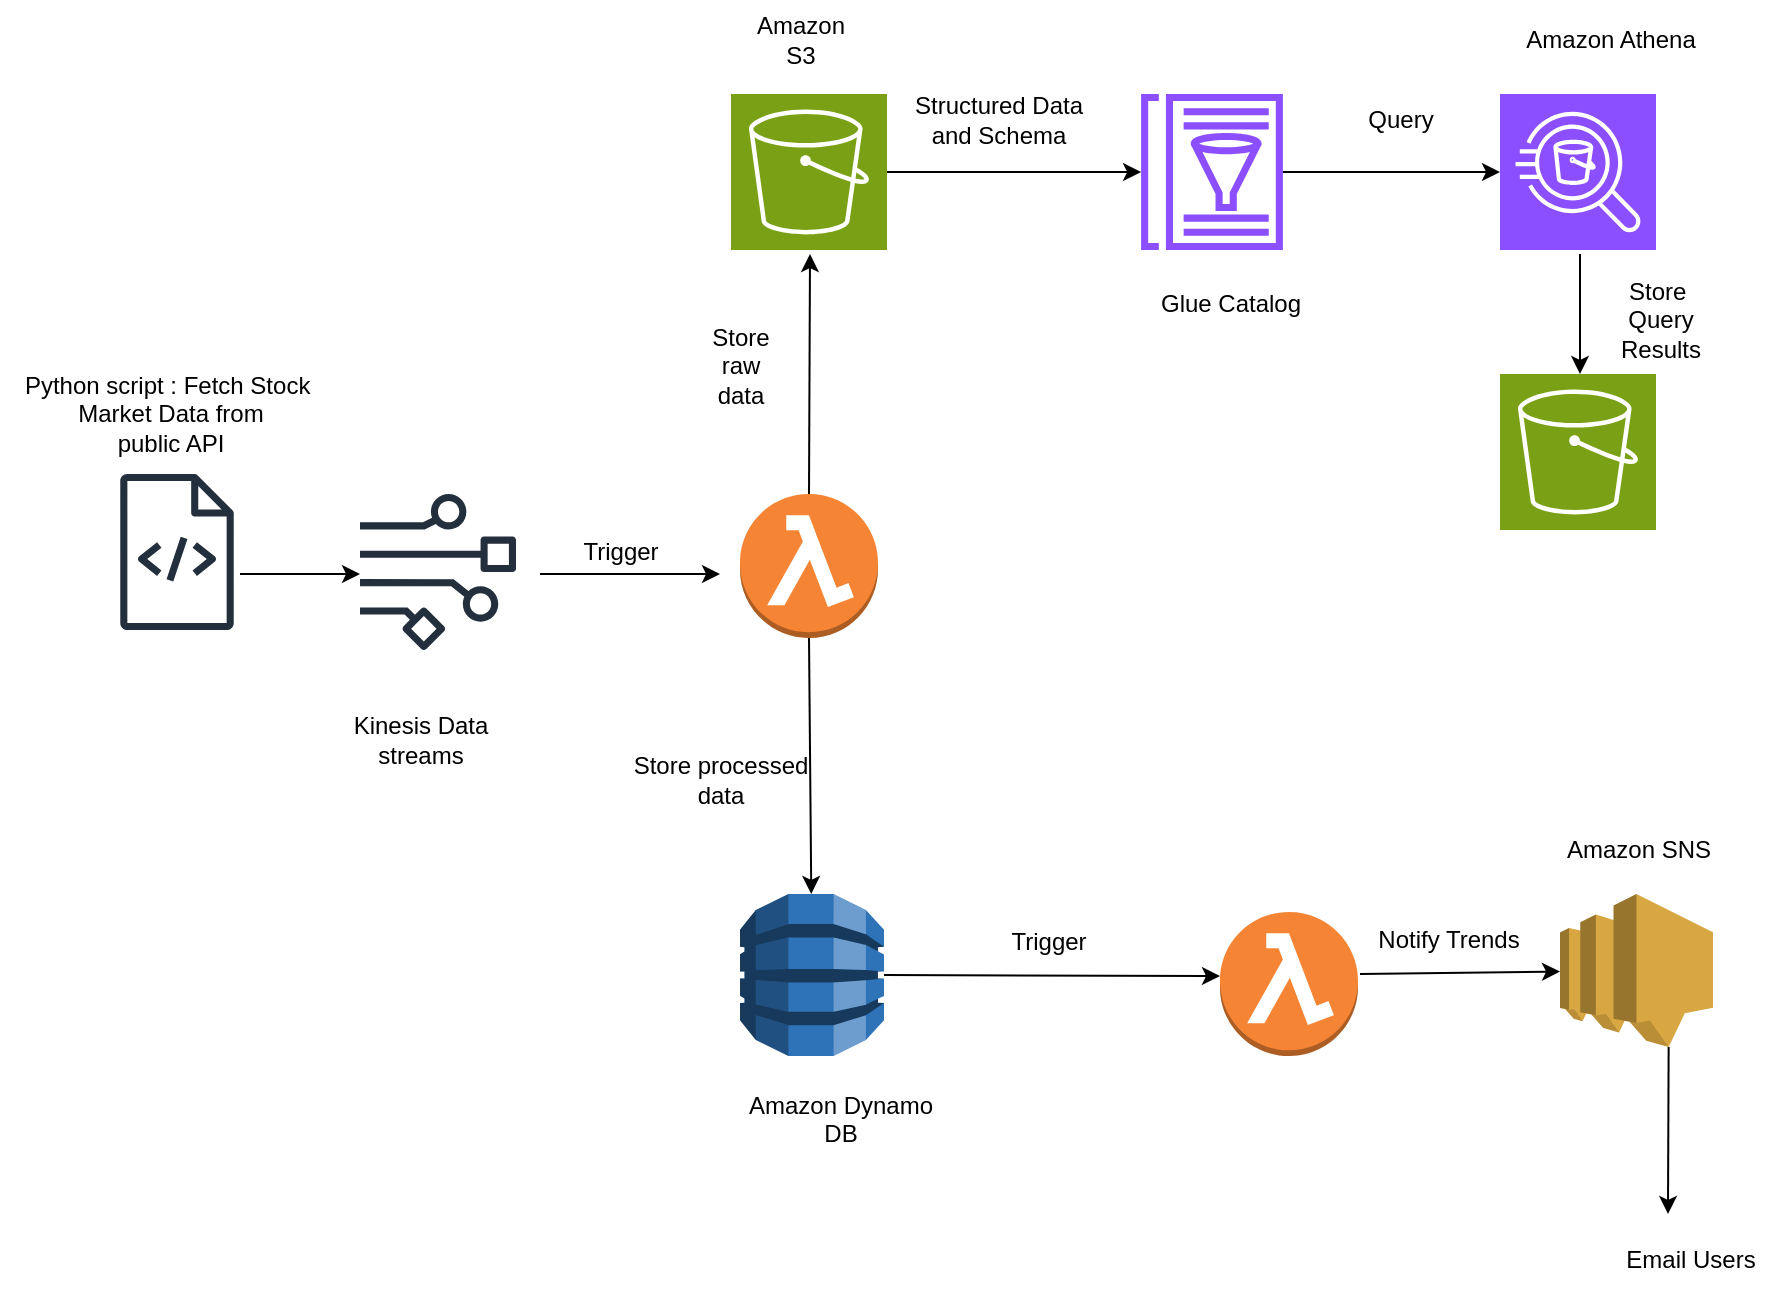 <mxfile version="28.0.7">
  <diagram name="Page-1" id="MoTrmH99GBH4SErnuDGu">
    <mxGraphModel dx="2084" dy="824" grid="1" gridSize="10" guides="1" tooltips="1" connect="1" arrows="1" fold="1" page="1" pageScale="1" pageWidth="850" pageHeight="1100" math="0" shadow="0">
      <root>
        <mxCell id="0" />
        <mxCell id="1" parent="0" />
        <mxCell id="JTmIZLad1FEpHb1yky7a-1" value="" style="sketch=0;outlineConnect=0;fontColor=#232F3E;gradientColor=none;fillColor=#232F3D;strokeColor=none;dashed=0;verticalLabelPosition=bottom;verticalAlign=top;align=center;html=1;fontSize=12;fontStyle=0;aspect=fixed;pointerEvents=1;shape=mxgraph.aws4.source_code;" parent="1" vertex="1">
          <mxGeometry x="20" y="310" width="57" height="78" as="geometry" />
        </mxCell>
        <mxCell id="JTmIZLad1FEpHb1yky7a-2" value="Python script : Fetch Stock&amp;nbsp;&lt;div&gt;Market Data from&lt;div&gt;public API&lt;/div&gt;&lt;/div&gt;" style="text;html=1;align=center;verticalAlign=middle;resizable=0;points=[];autosize=1;strokeColor=none;fillColor=none;" parent="1" vertex="1">
          <mxGeometry x="-40" y="250" width="170" height="60" as="geometry" />
        </mxCell>
        <mxCell id="JTmIZLad1FEpHb1yky7a-3" value="" style="endArrow=classic;html=1;rounded=0;" parent="1" edge="1">
          <mxGeometry width="50" height="50" relative="1" as="geometry">
            <mxPoint x="80" y="360" as="sourcePoint" />
            <mxPoint x="140" y="360" as="targetPoint" />
          </mxGeometry>
        </mxCell>
        <mxCell id="JTmIZLad1FEpHb1yky7a-4" value="" style="sketch=0;outlineConnect=0;fontColor=#232F3E;gradientColor=none;fillColor=#232F3D;strokeColor=none;dashed=0;verticalLabelPosition=bottom;verticalAlign=top;align=center;html=1;fontSize=12;fontStyle=0;aspect=fixed;pointerEvents=1;shape=mxgraph.aws4.data_stream;" parent="1" vertex="1">
          <mxGeometry x="140" y="320" width="78" height="78" as="geometry" />
        </mxCell>
        <mxCell id="JTmIZLad1FEpHb1yky7a-5" value="Kinesis Data&lt;div&gt;streams&lt;/div&gt;" style="text;html=1;align=center;verticalAlign=middle;resizable=0;points=[];autosize=1;strokeColor=none;fillColor=none;" parent="1" vertex="1">
          <mxGeometry x="125" y="423" width="90" height="40" as="geometry" />
        </mxCell>
        <mxCell id="JTmIZLad1FEpHb1yky7a-6" value="" style="endArrow=classic;html=1;rounded=0;" parent="1" edge="1">
          <mxGeometry width="50" height="50" relative="1" as="geometry">
            <mxPoint x="230" y="360" as="sourcePoint" />
            <mxPoint x="320" y="360" as="targetPoint" />
          </mxGeometry>
        </mxCell>
        <mxCell id="JTmIZLad1FEpHb1yky7a-7" value="Trigger" style="text;html=1;align=center;verticalAlign=middle;resizable=0;points=[];autosize=1;strokeColor=none;fillColor=none;" parent="1" vertex="1">
          <mxGeometry x="240" y="334" width="60" height="30" as="geometry" />
        </mxCell>
        <mxCell id="JTmIZLad1FEpHb1yky7a-8" value="" style="outlineConnect=0;dashed=0;verticalLabelPosition=bottom;verticalAlign=top;align=center;html=1;shape=mxgraph.aws3.lambda_function;fillColor=#F58534;gradientColor=none;" parent="1" vertex="1">
          <mxGeometry x="330" y="320" width="69" height="72" as="geometry" />
        </mxCell>
        <mxCell id="JTmIZLad1FEpHb1yky7a-9" value="" style="endArrow=classic;html=1;rounded=0;exitX=0.5;exitY=0;exitDx=0;exitDy=0;exitPerimeter=0;" parent="1" source="JTmIZLad1FEpHb1yky7a-8" edge="1">
          <mxGeometry width="50" height="50" relative="1" as="geometry">
            <mxPoint x="490" y="450" as="sourcePoint" />
            <mxPoint x="365" y="200" as="targetPoint" />
          </mxGeometry>
        </mxCell>
        <mxCell id="JTmIZLad1FEpHb1yky7a-10" value="" style="sketch=0;points=[[0,0,0],[0.25,0,0],[0.5,0,0],[0.75,0,0],[1,0,0],[0,1,0],[0.25,1,0],[0.5,1,0],[0.75,1,0],[1,1,0],[0,0.25,0],[0,0.5,0],[0,0.75,0],[1,0.25,0],[1,0.5,0],[1,0.75,0]];outlineConnect=0;fontColor=#232F3E;fillColor=#7AA116;strokeColor=#ffffff;dashed=0;verticalLabelPosition=bottom;verticalAlign=top;align=center;html=1;fontSize=12;fontStyle=0;aspect=fixed;shape=mxgraph.aws4.resourceIcon;resIcon=mxgraph.aws4.s3;" parent="1" vertex="1">
          <mxGeometry x="325.5" y="120" width="78" height="78" as="geometry" />
        </mxCell>
        <mxCell id="JTmIZLad1FEpHb1yky7a-11" value="Amazon&lt;div&gt;S3&lt;/div&gt;" style="text;html=1;align=center;verticalAlign=middle;resizable=0;points=[];autosize=1;strokeColor=none;fillColor=none;" parent="1" vertex="1">
          <mxGeometry x="325" y="73" width="70" height="40" as="geometry" />
        </mxCell>
        <mxCell id="JTmIZLad1FEpHb1yky7a-12" value="" style="sketch=0;outlineConnect=0;fontColor=#232F3E;gradientColor=none;fillColor=#8C4FFF;strokeColor=none;dashed=0;verticalLabelPosition=bottom;verticalAlign=top;align=center;html=1;fontSize=12;fontStyle=0;aspect=fixed;pointerEvents=1;shape=mxgraph.aws4.glue_data_catalog;" parent="1" vertex="1">
          <mxGeometry x="530" y="120" width="72" height="78" as="geometry" />
        </mxCell>
        <mxCell id="JTmIZLad1FEpHb1yky7a-13" value="" style="endArrow=classic;html=1;rounded=0;exitX=1;exitY=0.5;exitDx=0;exitDy=0;exitPerimeter=0;" parent="1" source="JTmIZLad1FEpHb1yky7a-10" target="JTmIZLad1FEpHb1yky7a-12" edge="1">
          <mxGeometry width="50" height="50" relative="1" as="geometry">
            <mxPoint x="490" y="450" as="sourcePoint" />
            <mxPoint x="540" y="400" as="targetPoint" />
          </mxGeometry>
        </mxCell>
        <mxCell id="JTmIZLad1FEpHb1yky7a-14" value="Structured Data&lt;div&gt;and Schema&lt;/div&gt;" style="text;html=1;align=center;verticalAlign=middle;resizable=0;points=[];autosize=1;strokeColor=none;fillColor=none;" parent="1" vertex="1">
          <mxGeometry x="403.5" y="113" width="110" height="40" as="geometry" />
        </mxCell>
        <mxCell id="JTmIZLad1FEpHb1yky7a-15" value="Glue Catalog" style="text;html=1;align=center;verticalAlign=middle;resizable=0;points=[];autosize=1;strokeColor=none;fillColor=none;" parent="1" vertex="1">
          <mxGeometry x="530" y="210" width="90" height="30" as="geometry" />
        </mxCell>
        <mxCell id="JTmIZLad1FEpHb1yky7a-16" value="" style="sketch=0;points=[[0,0,0],[0.25,0,0],[0.5,0,0],[0.75,0,0],[1,0,0],[0,1,0],[0.25,1,0],[0.5,1,0],[0.75,1,0],[1,1,0],[0,0.25,0],[0,0.5,0],[0,0.75,0],[1,0.25,0],[1,0.5,0],[1,0.75,0]];outlineConnect=0;fontColor=#232F3E;fillColor=#8C4FFF;strokeColor=#ffffff;dashed=0;verticalLabelPosition=bottom;verticalAlign=top;align=center;html=1;fontSize=12;fontStyle=0;aspect=fixed;shape=mxgraph.aws4.resourceIcon;resIcon=mxgraph.aws4.athena;" parent="1" vertex="1">
          <mxGeometry x="710" y="120" width="78" height="78" as="geometry" />
        </mxCell>
        <mxCell id="JTmIZLad1FEpHb1yky7a-17" value="Amazon Athena" style="text;html=1;align=center;verticalAlign=middle;resizable=0;points=[];autosize=1;strokeColor=none;fillColor=none;" parent="1" vertex="1">
          <mxGeometry x="710" y="78" width="110" height="30" as="geometry" />
        </mxCell>
        <mxCell id="JTmIZLad1FEpHb1yky7a-18" value="" style="endArrow=classic;html=1;rounded=0;entryX=0;entryY=0.5;entryDx=0;entryDy=0;entryPerimeter=0;" parent="1" source="JTmIZLad1FEpHb1yky7a-12" target="JTmIZLad1FEpHb1yky7a-16" edge="1">
          <mxGeometry width="50" height="50" relative="1" as="geometry">
            <mxPoint x="490" y="450" as="sourcePoint" />
            <mxPoint x="540" y="400" as="targetPoint" />
          </mxGeometry>
        </mxCell>
        <mxCell id="JTmIZLad1FEpHb1yky7a-19" value="Query&lt;div&gt;&lt;br&gt;&lt;/div&gt;" style="text;html=1;align=center;verticalAlign=middle;resizable=0;points=[];autosize=1;strokeColor=none;fillColor=none;" parent="1" vertex="1">
          <mxGeometry x="630" y="120" width="60" height="40" as="geometry" />
        </mxCell>
        <mxCell id="JTmIZLad1FEpHb1yky7a-20" value="" style="endArrow=classic;html=1;rounded=0;" parent="1" edge="1">
          <mxGeometry width="50" height="50" relative="1" as="geometry">
            <mxPoint x="750" y="200" as="sourcePoint" />
            <mxPoint x="750" y="260" as="targetPoint" />
          </mxGeometry>
        </mxCell>
        <mxCell id="JTmIZLad1FEpHb1yky7a-21" value="" style="sketch=0;points=[[0,0,0],[0.25,0,0],[0.5,0,0],[0.75,0,0],[1,0,0],[0,1,0],[0.25,1,0],[0.5,1,0],[0.75,1,0],[1,1,0],[0,0.25,0],[0,0.5,0],[0,0.75,0],[1,0.25,0],[1,0.5,0],[1,0.75,0]];outlineConnect=0;fontColor=#232F3E;fillColor=#7AA116;strokeColor=#ffffff;dashed=0;verticalLabelPosition=bottom;verticalAlign=top;align=center;html=1;fontSize=12;fontStyle=0;aspect=fixed;shape=mxgraph.aws4.resourceIcon;resIcon=mxgraph.aws4.s3;" parent="1" vertex="1">
          <mxGeometry x="710" y="260" width="78" height="78" as="geometry" />
        </mxCell>
        <mxCell id="JTmIZLad1FEpHb1yky7a-22" value="Store&amp;nbsp;&lt;div&gt;Query&lt;/div&gt;&lt;div&gt;Results&lt;/div&gt;" style="text;html=1;align=center;verticalAlign=middle;resizable=0;points=[];autosize=1;strokeColor=none;fillColor=none;" parent="1" vertex="1">
          <mxGeometry x="760" y="203" width="60" height="60" as="geometry" />
        </mxCell>
        <mxCell id="JTmIZLad1FEpHb1yky7a-23" value="" style="outlineConnect=0;dashed=0;verticalLabelPosition=bottom;verticalAlign=top;align=center;html=1;shape=mxgraph.aws3.dynamo_db;fillColor=#2E73B8;gradientColor=none;" parent="1" vertex="1">
          <mxGeometry x="330" y="520" width="72" height="81" as="geometry" />
        </mxCell>
        <mxCell id="JTmIZLad1FEpHb1yky7a-24" value="" style="endArrow=classic;html=1;rounded=0;exitX=0.5;exitY=1;exitDx=0;exitDy=0;exitPerimeter=0;" parent="1" source="JTmIZLad1FEpHb1yky7a-8" target="JTmIZLad1FEpHb1yky7a-23" edge="1">
          <mxGeometry width="50" height="50" relative="1" as="geometry">
            <mxPoint x="490" y="450" as="sourcePoint" />
            <mxPoint x="540" y="400" as="targetPoint" />
          </mxGeometry>
        </mxCell>
        <mxCell id="JTmIZLad1FEpHb1yky7a-25" value="Amazon Dynamo&lt;div&gt;DB&lt;/div&gt;&lt;div&gt;&lt;br&gt;&lt;/div&gt;" style="text;html=1;align=center;verticalAlign=middle;resizable=0;points=[];autosize=1;strokeColor=none;fillColor=none;" parent="1" vertex="1">
          <mxGeometry x="320" y="610" width="120" height="60" as="geometry" />
        </mxCell>
        <mxCell id="JTmIZLad1FEpHb1yky7a-26" value="Store&lt;div&gt;raw&lt;/div&gt;&lt;div&gt;data&lt;/div&gt;&lt;div&gt;&lt;br&gt;&lt;/div&gt;" style="text;html=1;align=center;verticalAlign=middle;resizable=0;points=[];autosize=1;strokeColor=none;fillColor=none;" parent="1" vertex="1">
          <mxGeometry x="305" y="228" width="50" height="70" as="geometry" />
        </mxCell>
        <mxCell id="JTmIZLad1FEpHb1yky7a-27" value="Store processed&lt;div&gt;data&lt;/div&gt;" style="text;html=1;align=center;verticalAlign=middle;resizable=0;points=[];autosize=1;strokeColor=none;fillColor=none;" parent="1" vertex="1">
          <mxGeometry x="265" y="443" width="110" height="40" as="geometry" />
        </mxCell>
        <mxCell id="JTmIZLad1FEpHb1yky7a-28" value="" style="endArrow=classic;html=1;rounded=0;exitX=1;exitY=0.5;exitDx=0;exitDy=0;exitPerimeter=0;" parent="1" source="JTmIZLad1FEpHb1yky7a-23" edge="1">
          <mxGeometry width="50" height="50" relative="1" as="geometry">
            <mxPoint x="490" y="450" as="sourcePoint" />
            <mxPoint x="570" y="561" as="targetPoint" />
          </mxGeometry>
        </mxCell>
        <mxCell id="JTmIZLad1FEpHb1yky7a-29" value="" style="outlineConnect=0;dashed=0;verticalLabelPosition=bottom;verticalAlign=top;align=center;html=1;shape=mxgraph.aws3.lambda_function;fillColor=#F58534;gradientColor=none;" parent="1" vertex="1">
          <mxGeometry x="570" y="529" width="69" height="72" as="geometry" />
        </mxCell>
        <mxCell id="JTmIZLad1FEpHb1yky7a-30" value="Trigger" style="text;html=1;align=center;verticalAlign=middle;resizable=0;points=[];autosize=1;strokeColor=none;fillColor=none;" parent="1" vertex="1">
          <mxGeometry x="453.5" y="529" width="60" height="30" as="geometry" />
        </mxCell>
        <mxCell id="JTmIZLad1FEpHb1yky7a-35" value="" style="outlineConnect=0;dashed=0;verticalLabelPosition=bottom;verticalAlign=top;align=center;html=1;shape=mxgraph.aws3.sns;fillColor=#D9A741;gradientColor=none;" parent="1" vertex="1">
          <mxGeometry x="740" y="520" width="76.5" height="76.5" as="geometry" />
        </mxCell>
        <mxCell id="JTmIZLad1FEpHb1yky7a-36" value="" style="endArrow=classic;html=1;rounded=0;" parent="1" target="JTmIZLad1FEpHb1yky7a-35" edge="1">
          <mxGeometry width="50" height="50" relative="1" as="geometry">
            <mxPoint x="640" y="560" as="sourcePoint" />
            <mxPoint x="540" y="400" as="targetPoint" />
          </mxGeometry>
        </mxCell>
        <mxCell id="JTmIZLad1FEpHb1yky7a-37" value="Notify Trends&lt;div&gt;&lt;br&gt;&lt;/div&gt;" style="text;html=1;align=center;verticalAlign=middle;resizable=0;points=[];autosize=1;strokeColor=none;fillColor=none;" parent="1" vertex="1">
          <mxGeometry x="639" y="530" width="90" height="40" as="geometry" />
        </mxCell>
        <mxCell id="JTmIZLad1FEpHb1yky7a-38" value="Amazon SNS" style="text;html=1;align=center;verticalAlign=middle;resizable=0;points=[];autosize=1;strokeColor=none;fillColor=none;" parent="1" vertex="1">
          <mxGeometry x="729" y="483" width="100" height="30" as="geometry" />
        </mxCell>
        <mxCell id="JTmIZLad1FEpHb1yky7a-39" value="" style="endArrow=classic;html=1;rounded=0;exitX=0.71;exitY=1;exitDx=0;exitDy=0;exitPerimeter=0;" parent="1" source="JTmIZLad1FEpHb1yky7a-35" edge="1">
          <mxGeometry width="50" height="50" relative="1" as="geometry">
            <mxPoint x="490" y="450" as="sourcePoint" />
            <mxPoint x="794" y="680" as="targetPoint" />
          </mxGeometry>
        </mxCell>
        <mxCell id="JTmIZLad1FEpHb1yky7a-40" value="Email Users&lt;div&gt;&lt;br&gt;&lt;/div&gt;" style="text;html=1;align=center;verticalAlign=middle;resizable=0;points=[];autosize=1;strokeColor=none;fillColor=none;" parent="1" vertex="1">
          <mxGeometry x="760" y="690" width="90" height="40" as="geometry" />
        </mxCell>
      </root>
    </mxGraphModel>
  </diagram>
</mxfile>
